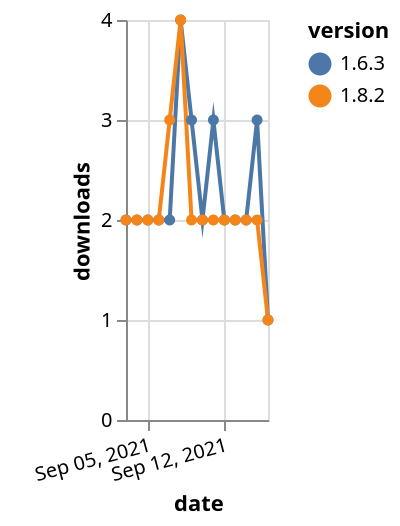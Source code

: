 {"$schema": "https://vega.github.io/schema/vega-lite/v5.json", "description": "A simple bar chart with embedded data.", "data": {"values": [{"date": "2021-09-03", "total": 3812, "delta": 2, "version": "1.6.3"}, {"date": "2021-09-04", "total": 3814, "delta": 2, "version": "1.6.3"}, {"date": "2021-09-05", "total": 3816, "delta": 2, "version": "1.6.3"}, {"date": "2021-09-06", "total": 3818, "delta": 2, "version": "1.6.3"}, {"date": "2021-09-07", "total": 3820, "delta": 2, "version": "1.6.3"}, {"date": "2021-09-08", "total": 3824, "delta": 4, "version": "1.6.3"}, {"date": "2021-09-09", "total": 3827, "delta": 3, "version": "1.6.3"}, {"date": "2021-09-10", "total": 3829, "delta": 2, "version": "1.6.3"}, {"date": "2021-09-11", "total": 3832, "delta": 3, "version": "1.6.3"}, {"date": "2021-09-12", "total": 3834, "delta": 2, "version": "1.6.3"}, {"date": "2021-09-13", "total": 3836, "delta": 2, "version": "1.6.3"}, {"date": "2021-09-14", "total": 3838, "delta": 2, "version": "1.6.3"}, {"date": "2021-09-15", "total": 3841, "delta": 3, "version": "1.6.3"}, {"date": "2021-09-16", "total": 3842, "delta": 1, "version": "1.6.3"}, {"date": "2021-09-03", "total": 6031, "delta": 2, "version": "1.8.2"}, {"date": "2021-09-04", "total": 6033, "delta": 2, "version": "1.8.2"}, {"date": "2021-09-05", "total": 6035, "delta": 2, "version": "1.8.2"}, {"date": "2021-09-06", "total": 6037, "delta": 2, "version": "1.8.2"}, {"date": "2021-09-07", "total": 6040, "delta": 3, "version": "1.8.2"}, {"date": "2021-09-08", "total": 6044, "delta": 4, "version": "1.8.2"}, {"date": "2021-09-09", "total": 6046, "delta": 2, "version": "1.8.2"}, {"date": "2021-09-10", "total": 6048, "delta": 2, "version": "1.8.2"}, {"date": "2021-09-11", "total": 6050, "delta": 2, "version": "1.8.2"}, {"date": "2021-09-12", "total": 6052, "delta": 2, "version": "1.8.2"}, {"date": "2021-09-13", "total": 6054, "delta": 2, "version": "1.8.2"}, {"date": "2021-09-14", "total": 6056, "delta": 2, "version": "1.8.2"}, {"date": "2021-09-15", "total": 6058, "delta": 2, "version": "1.8.2"}, {"date": "2021-09-16", "total": 6059, "delta": 1, "version": "1.8.2"}]}, "width": "container", "mark": {"type": "line", "point": {"filled": true}}, "encoding": {"x": {"field": "date", "type": "temporal", "timeUnit": "yearmonthdate", "title": "date", "axis": {"labelAngle": -15}}, "y": {"field": "delta", "type": "quantitative", "title": "downloads"}, "color": {"field": "version", "type": "nominal"}, "tooltip": {"field": "delta"}}}